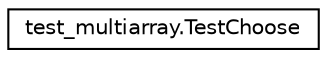 digraph "Graphical Class Hierarchy"
{
 // LATEX_PDF_SIZE
  edge [fontname="Helvetica",fontsize="10",labelfontname="Helvetica",labelfontsize="10"];
  node [fontname="Helvetica",fontsize="10",shape=record];
  rankdir="LR";
  Node0 [label="test_multiarray.TestChoose",height=0.2,width=0.4,color="black", fillcolor="white", style="filled",URL="$classtest__multiarray_1_1TestChoose.html",tooltip=" "];
}
